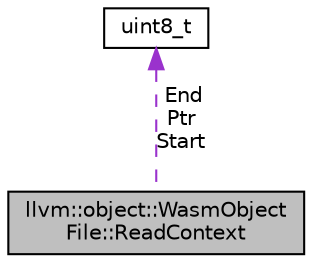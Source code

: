 digraph "llvm::object::WasmObjectFile::ReadContext"
{
 // LATEX_PDF_SIZE
  bgcolor="transparent";
  edge [fontname="Helvetica",fontsize="10",labelfontname="Helvetica",labelfontsize="10"];
  node [fontname="Helvetica",fontsize="10",shape="box"];
  Node1 [label="llvm::object::WasmObject\lFile::ReadContext",height=0.2,width=0.4,color="black", fillcolor="grey75", style="filled", fontcolor="black",tooltip=" "];
  Node2 -> Node1 [dir="back",color="darkorchid3",fontsize="10",style="dashed",label=" End\nPtr\nStart" ,fontname="Helvetica"];
  Node2 [label="uint8_t",height=0.2,width=0.4,color="black",tooltip=" "];
}
